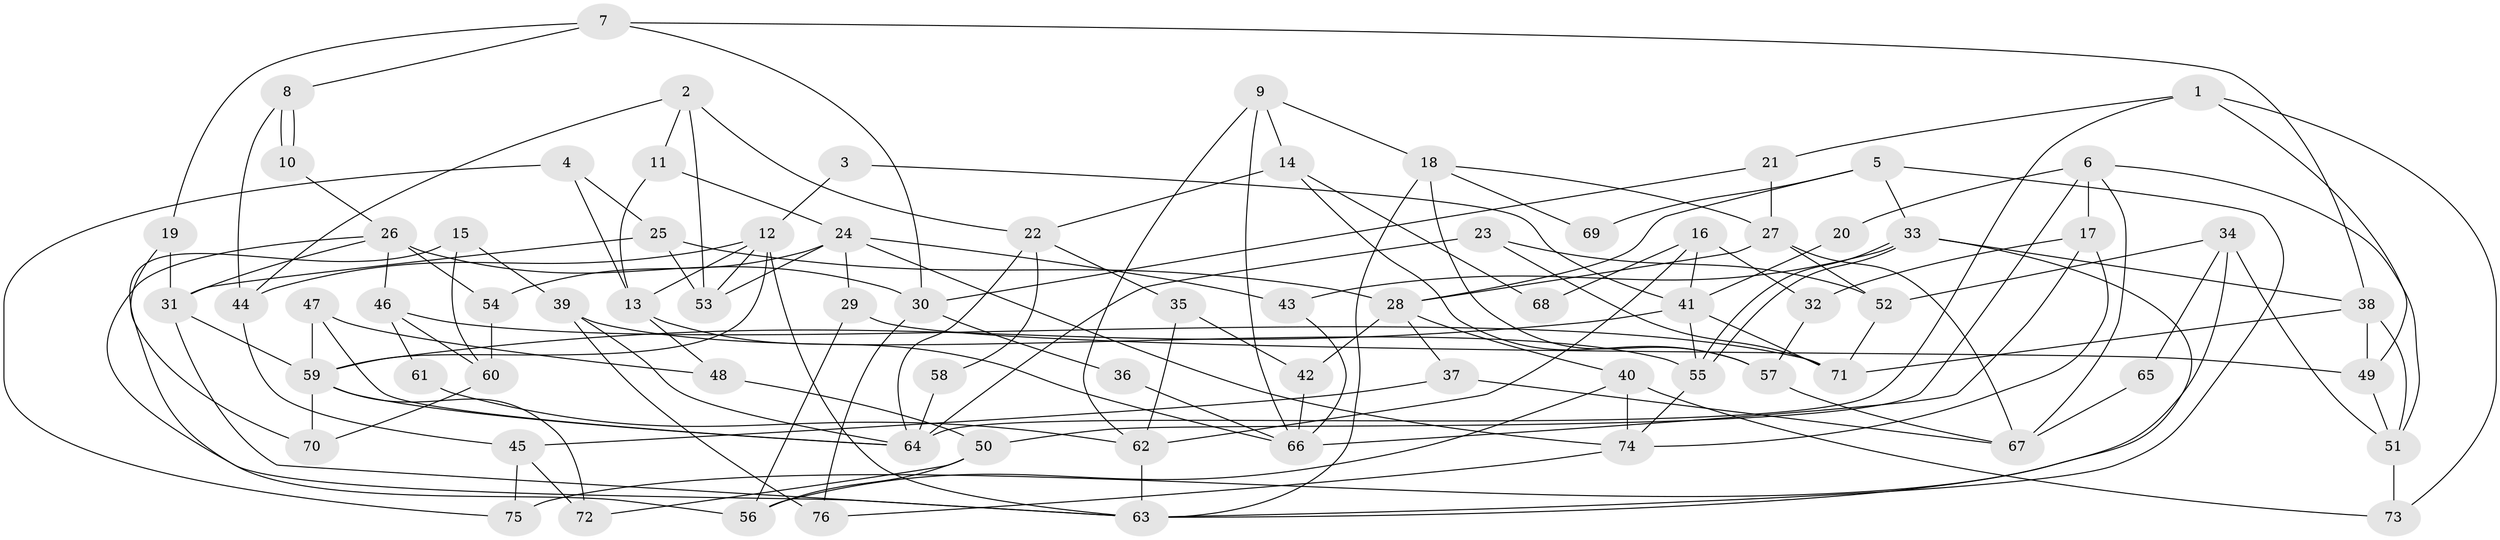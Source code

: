 // Generated by graph-tools (version 1.1) at 2025/11/02/27/25 16:11:16]
// undirected, 76 vertices, 152 edges
graph export_dot {
graph [start="1"]
  node [color=gray90,style=filled];
  1;
  2;
  3;
  4;
  5;
  6;
  7;
  8;
  9;
  10;
  11;
  12;
  13;
  14;
  15;
  16;
  17;
  18;
  19;
  20;
  21;
  22;
  23;
  24;
  25;
  26;
  27;
  28;
  29;
  30;
  31;
  32;
  33;
  34;
  35;
  36;
  37;
  38;
  39;
  40;
  41;
  42;
  43;
  44;
  45;
  46;
  47;
  48;
  49;
  50;
  51;
  52;
  53;
  54;
  55;
  56;
  57;
  58;
  59;
  60;
  61;
  62;
  63;
  64;
  65;
  66;
  67;
  68;
  69;
  70;
  71;
  72;
  73;
  74;
  75;
  76;
  1 -- 64;
  1 -- 49;
  1 -- 21;
  1 -- 73;
  2 -- 53;
  2 -- 11;
  2 -- 22;
  2 -- 44;
  3 -- 12;
  3 -- 41;
  4 -- 13;
  4 -- 25;
  4 -- 75;
  5 -- 33;
  5 -- 63;
  5 -- 28;
  5 -- 69;
  6 -- 67;
  6 -- 51;
  6 -- 17;
  6 -- 20;
  6 -- 50;
  7 -- 19;
  7 -- 38;
  7 -- 8;
  7 -- 30;
  8 -- 10;
  8 -- 10;
  8 -- 44;
  9 -- 66;
  9 -- 18;
  9 -- 14;
  9 -- 62;
  10 -- 26;
  11 -- 13;
  11 -- 24;
  12 -- 44;
  12 -- 59;
  12 -- 13;
  12 -- 53;
  12 -- 63;
  13 -- 66;
  13 -- 48;
  14 -- 22;
  14 -- 57;
  14 -- 68;
  15 -- 56;
  15 -- 60;
  15 -- 39;
  16 -- 32;
  16 -- 62;
  16 -- 41;
  16 -- 68;
  17 -- 74;
  17 -- 32;
  17 -- 66;
  18 -- 57;
  18 -- 63;
  18 -- 27;
  18 -- 69;
  19 -- 70;
  19 -- 31;
  20 -- 41;
  21 -- 30;
  21 -- 27;
  22 -- 35;
  22 -- 58;
  22 -- 64;
  23 -- 64;
  23 -- 52;
  23 -- 71;
  24 -- 74;
  24 -- 53;
  24 -- 29;
  24 -- 43;
  24 -- 54;
  25 -- 31;
  25 -- 28;
  25 -- 53;
  26 -- 63;
  26 -- 30;
  26 -- 31;
  26 -- 46;
  26 -- 54;
  27 -- 28;
  27 -- 52;
  27 -- 67;
  28 -- 37;
  28 -- 40;
  28 -- 42;
  29 -- 49;
  29 -- 56;
  30 -- 76;
  30 -- 36;
  31 -- 59;
  31 -- 63;
  32 -- 57;
  33 -- 63;
  33 -- 55;
  33 -- 55;
  33 -- 38;
  33 -- 43;
  34 -- 51;
  34 -- 75;
  34 -- 52;
  34 -- 65;
  35 -- 62;
  35 -- 42;
  36 -- 66;
  37 -- 45;
  37 -- 67;
  38 -- 71;
  38 -- 49;
  38 -- 51;
  39 -- 55;
  39 -- 64;
  39 -- 76;
  40 -- 56;
  40 -- 73;
  40 -- 74;
  41 -- 71;
  41 -- 55;
  41 -- 59;
  42 -- 66;
  43 -- 66;
  44 -- 45;
  45 -- 72;
  45 -- 75;
  46 -- 71;
  46 -- 60;
  46 -- 61;
  47 -- 59;
  47 -- 64;
  47 -- 48;
  48 -- 50;
  49 -- 51;
  50 -- 56;
  50 -- 72;
  51 -- 73;
  52 -- 71;
  54 -- 60;
  55 -- 74;
  57 -- 67;
  58 -- 64;
  59 -- 64;
  59 -- 70;
  59 -- 72;
  60 -- 70;
  61 -- 62;
  62 -- 63;
  65 -- 67;
  74 -- 76;
}
